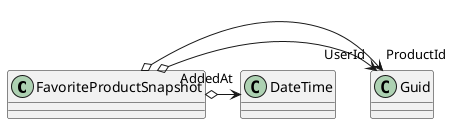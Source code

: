 @startuml
class FavoriteProductSnapshot {
}
FavoriteProductSnapshot o-> "UserId" Guid
FavoriteProductSnapshot o-> "ProductId" Guid
FavoriteProductSnapshot o-> "AddedAt" DateTime
@enduml
